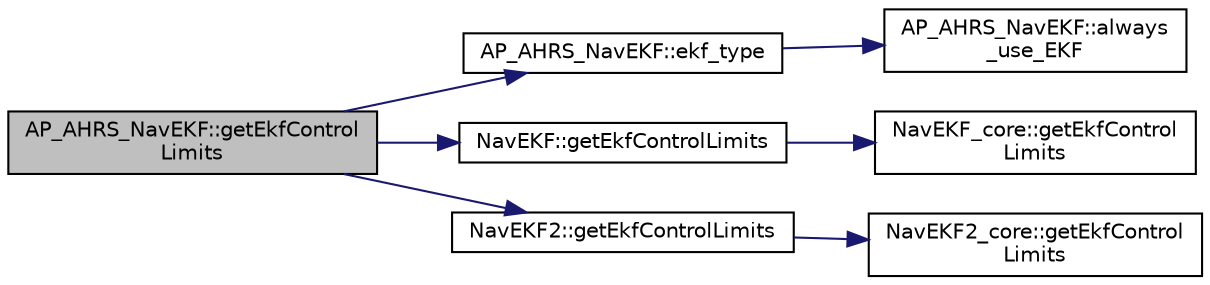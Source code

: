 digraph "AP_AHRS_NavEKF::getEkfControlLimits"
{
 // INTERACTIVE_SVG=YES
  edge [fontname="Helvetica",fontsize="10",labelfontname="Helvetica",labelfontsize="10"];
  node [fontname="Helvetica",fontsize="10",shape=record];
  rankdir="LR";
  Node1 [label="AP_AHRS_NavEKF::getEkfControl\lLimits",height=0.2,width=0.4,color="black", fillcolor="grey75", style="filled", fontcolor="black"];
  Node1 -> Node2 [color="midnightblue",fontsize="10",style="solid",fontname="Helvetica"];
  Node2 [label="AP_AHRS_NavEKF::ekf_type",height=0.2,width=0.4,color="black", fillcolor="white", style="filled",URL="$classAP__AHRS__NavEKF.html#a2421598bfc909c228709f99347a5fcea"];
  Node2 -> Node3 [color="midnightblue",fontsize="10",style="solid",fontname="Helvetica"];
  Node3 [label="AP_AHRS_NavEKF::always\l_use_EKF",height=0.2,width=0.4,color="black", fillcolor="white", style="filled",URL="$classAP__AHRS__NavEKF.html#a9af775a381a41ff78ac75a06ba7b1a05"];
  Node1 -> Node4 [color="midnightblue",fontsize="10",style="solid",fontname="Helvetica"];
  Node4 [label="NavEKF::getEkfControlLimits",height=0.2,width=0.4,color="black", fillcolor="white", style="filled",URL="$classNavEKF.html#ac67dfe022dbb4c390fdefa3f60d6a6d8"];
  Node4 -> Node5 [color="midnightblue",fontsize="10",style="solid",fontname="Helvetica"];
  Node5 [label="NavEKF_core::getEkfControl\lLimits",height=0.2,width=0.4,color="black", fillcolor="white", style="filled",URL="$classNavEKF__core.html#ab583c292148535b54190421840e23f01"];
  Node1 -> Node6 [color="midnightblue",fontsize="10",style="solid",fontname="Helvetica"];
  Node6 [label="NavEKF2::getEkfControlLimits",height=0.2,width=0.4,color="black", fillcolor="white", style="filled",URL="$classNavEKF2.html#a9c9e1d61619f3b7f882b5991b27fc5e0"];
  Node6 -> Node7 [color="midnightblue",fontsize="10",style="solid",fontname="Helvetica"];
  Node7 [label="NavEKF2_core::getEkfControl\lLimits",height=0.2,width=0.4,color="black", fillcolor="white", style="filled",URL="$classNavEKF2__core.html#a7b4d48700543ffab2255d6c30baf8cc7"];
}
